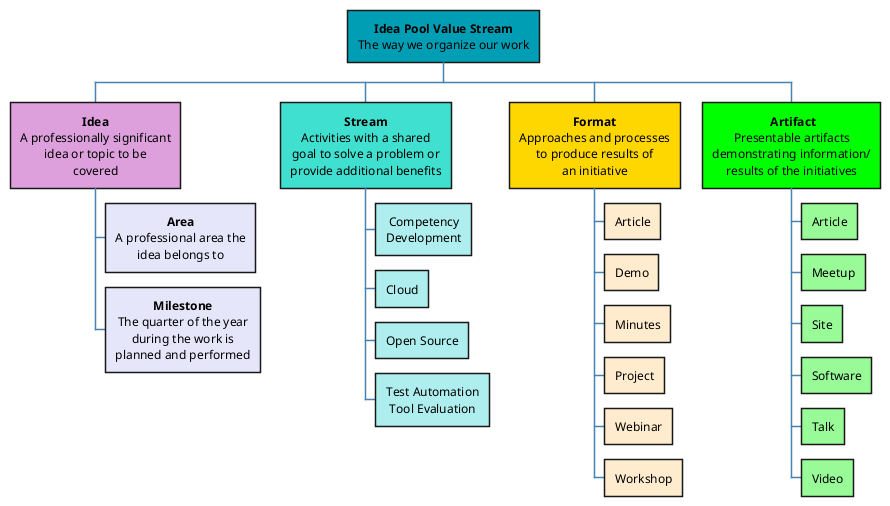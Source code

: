@startwbs Idea Pool Value Stream
skinparam defaultTextAlignment center
skinparam backgroundColor transparent
skinparam arrow {
    Color SteelBlue
    FontColor SteelBlue
}
+[#009eb4]:**Idea Pool Value Stream**
The way we organize our work;

++[#Plum]:**Idea**
A professionally significant
idea or topic to be
covered;

++-[#Lavender]:**Area**
A professional area the
idea belongs to;

+++[#Lavender]:**Milestone**
The quarter of the year
during the work is
planned and performed;

++[#Turquoise]:**Stream**
Activities with a shared
goal to solve a problem or
provide additional benefits;

+++[#PaleTurquoise] Competency\nDevelopment
+++[#PaleTurquoise] Cloud
+++[#PaleTurquoise] Open Source
+++[#PaleTurquoise] Test Automation\nTool Evaluation

++[#Gold]:**Format**
Approaches and processes
to produce results of
an initiative;

+++[#BlanchedAlmond] Article
+++[#BlanchedAlmond] Demo
+++[#BlanchedAlmond] Minutes
+++[#BlanchedAlmond] Project
+++[#BlanchedAlmond] Webinar
+++[#BlanchedAlmond] Workshop

++[#Lime]: **Artifact**
Presentable artifacts
demonstrating information/
results of the initiatives;

+++[#PaleGreen] Article
+++[#PaleGreen] Meetup
+++[#PaleGreen] Site
+++[#PaleGreen] Software
+++[#PaleGreen] Talk
+++[#PaleGreen] Video

@endwbs